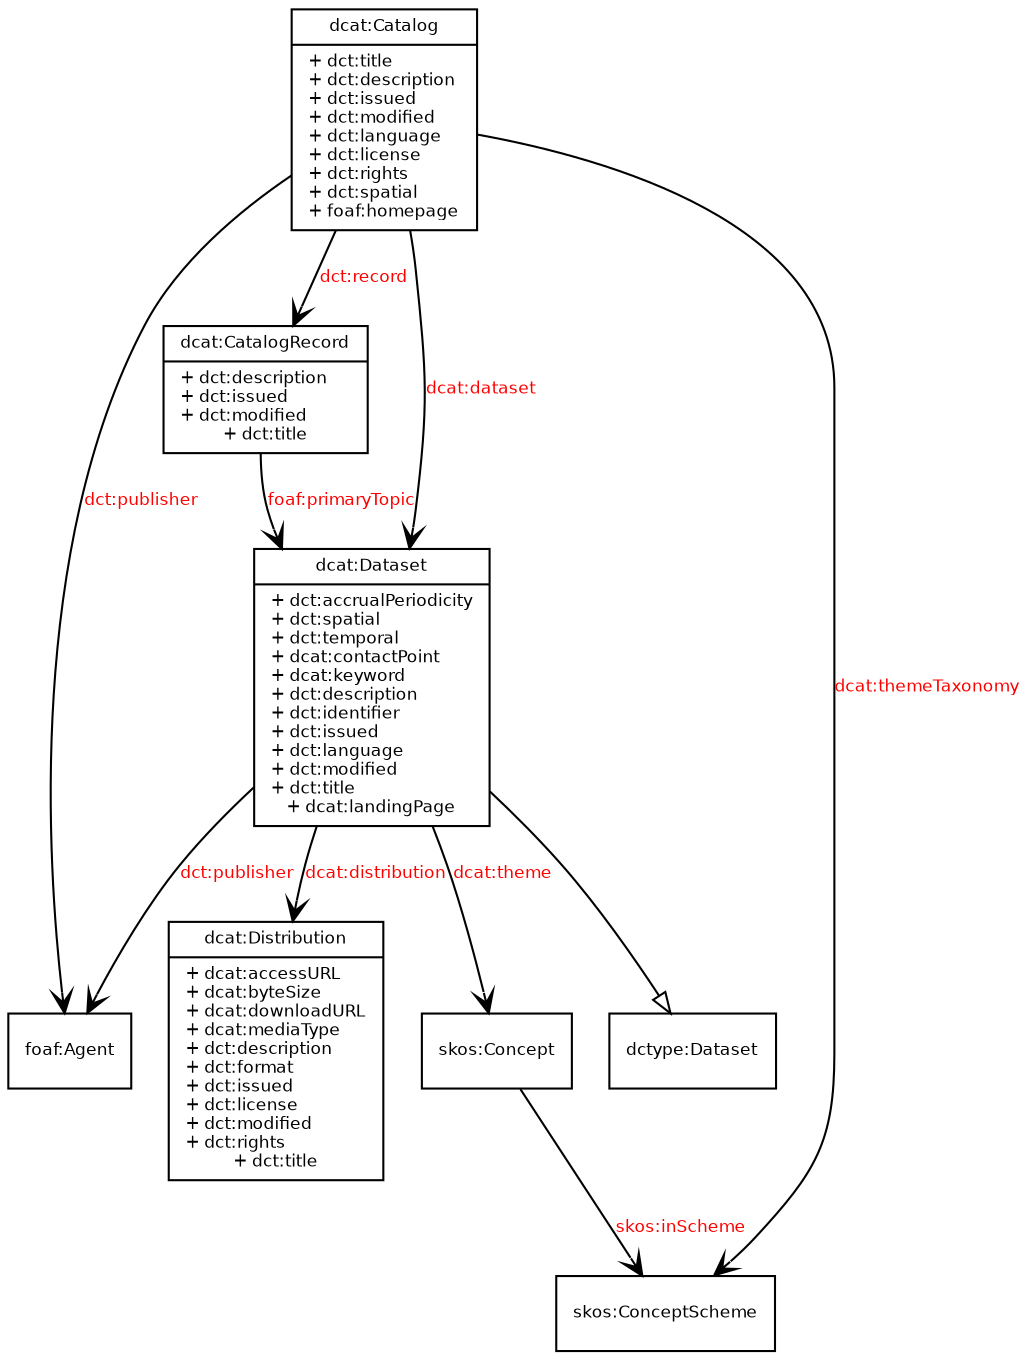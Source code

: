 digraph DCAT_2014_summary{
ratio = "auto"

node [
fontname = Helvetica
fontsize = 8
shape = "record"
]

edge [
arrowtail = "empty"
arrowhead = "vee"
fontsize=8
fontcolor=red
fontname=Helvetica
]


foafAgent[
label = "{foaf:Agent}"
]

dcatCatalog [
label = "{dcat:Catalog|+ dct:title\l+ dct:description\l+ dct:issued\l+ dct:modified\l+ dct:language\l+ dct:license\l+ dct:rights\l+ dct:spatial\l+ foaf:homepage}"
]

dcatCatalogRecord [
label = "{dcat:CatalogRecord|+ dct:description\l+ dct:issued\l+ dct:modified\l+ dct:title}"
]

dcatDataset [
label = "{dcat:Dataset|+ dct:accrualPeriodicity\l+ dct:spatial\l+ dct:temporal\l+ dcat:contactPoint\l+ dcat:keyword\l+ dct:description\l+ dct:identifier\l+ dct:issued\l+ dct:language\l+ dct:modified\l+ dct:title\l+ dcat:landingPage}"
]

dcatDistribution [
label="{dcat:Distribution|+ dcat:accessURL\l+ dcat:byteSize\l+ dcat:downloadURL\l+ dcat:mediaType\l
+ dct:description\l+ dct:format\l+ dct:issued\l+ dct:license\l+ dct:modified\l+ dct:rights\l+ dct:title}"
]


skosConceptScheme [
label="{skos:ConceptScheme}"
]

skosConcept [
label="{skos:Concept}"
]

dctypeDataset [
label="{dctype:Dataset}"
]

edge [arrowhead="vee"]
skosConcept -> skosConceptScheme [label="skos:inScheme"]

dcatCatalog -> foafAgent [label="dct:publisher"]
dcatCatalog -> dcatCatalogRecord [label="dct:record"]
dcatCatalog -> dcatDataset [label="dcat:dataset"]
dcatCatalog -> skosConceptScheme [label="dcat:themeTaxonomy"]

dcatCatalogRecord -> dcatDataset [label="foaf:primaryTopic"]

dcatDataset -> foafAgent [label="dct:publisher"]
dcatDataset -> dcatDistribution [label="dcat:distribution"]
dcatDataset -> skosConcept [label="dcat:theme"]

edge [arrowhead="o"]
dcatDataset -> dctypeDataset

}
